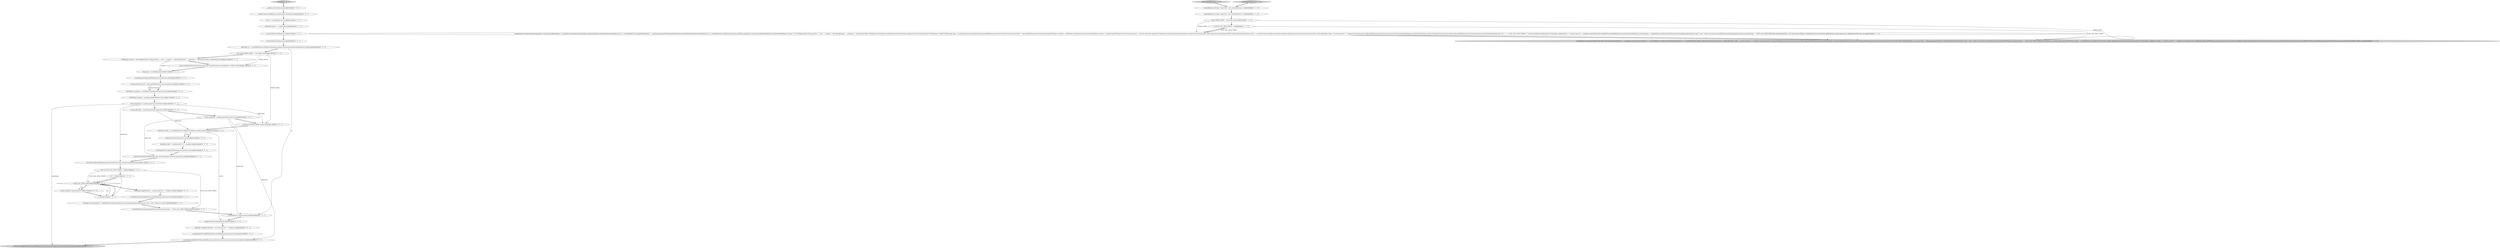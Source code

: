 digraph {
44 [style = filled, label = "ApiTokenProperty t = u.getProperty()@@@6@@@['0', '0', '1']", fillcolor = white, shape = ellipse image = "AAA0AAABBB3BBB"];
6 [style = filled, label = "rr.addStep(new Statement(){@Override public void evaluate(){JenkinsRule j = rr.jj.jenkins.setCrumbIssuer(null)j.jenkins.setSecurityRealm(j.createDummySecurityRealm())User u = User.getById(\"foo\",true)ApiTokenProperty t = u.getProperty()assertNotNull(t.getTokenStore())assertNotNull(t.getTokenStats())WebClient wc = j.createWebClient().withBasicCredentials(u.getId())wc.getOptions().setThrowExceptionOnFailingStatusCode(false)WebRequest request = new WebRequest(new URL(j.getURL() + \"user/\" + u.getId() + \"/descriptorByName/\" + .getName() + \"/generateNewToken\"),HttpMethod.POST)request.setRequestParameters(Collections.singletonList(new NameValuePair(\"newTokenName\",TOKEN_NAME)))Page page = wc.getPage(request)assertEquals(200,page.getWebResponse().getStatusCode())String responseContent = page.getWebResponse().getContentAsString()JSONObject jsonObject = JSONObject.fromObject(responseContent)JSONObject jsonData = jsonObject.getJSONObject(\"data\")String tokenName = jsonData.getString(\"tokenName\")tokenValue.set(jsonData.getString(\"tokenValue\"))tokenUuid.set(jsonData.getString(\"tokenUuid\"))assertEquals(TOKEN_NAME,tokenName)WebClient restWc = j.createWebClient().withBasicCredentials(u.getId(),tokenValue.get())checkUserIsConnected(restWc,u.getId())HtmlPage config = wc.goTo(u.getUrl() + \"/configure\")assertEquals(200,config.getWebResponse().getStatusCode())assertThat(config.getWebResponse().getContentAsString(),containsString(tokenUuid.get()))assertThat(config.getWebResponse().getContentAsString(),containsString(tokenName))for (int i = 1 i < NUM_CALL_WITH_TOKEN i++){restWc.goToXml(\"whoAmI/api/xml\")}HtmlPage configWithStats = wc.goTo(u.getUrl() + \"/configure\")assertEquals(200,configWithStats.getWebResponse().getStatusCode())HtmlSpan useCounterSpan = configWithStats.getDocumentElement().getOneHtmlElementByAttribute(\"span\",\"class\",\"token-use-counter\")assertThat(useCounterSpan.getTextContent(),containsString(\"\" + NUM_CALL_WITH_TOKEN))File apiTokenStatsFile = new File(u.getUserFolder(),\"apiTokenStats.xml\")assertTrue(\"apiTokenStats.xml file should exist\",apiTokenStatsFile.exists())}})@@@7@@@['1', '1', '0']", fillcolor = white, shape = ellipse image = "AAA0AAABBB1BBB"];
17 [style = filled, label = "assertThat(config.getWebResponse().getContentAsString(),containsString(tokenUuid))@@@26@@@['0', '0', '1']", fillcolor = white, shape = ellipse image = "AAA0AAABBB3BBB"];
11 [style = filled, label = "assertEquals(200,page.getWebResponse().getStatusCode())@@@14@@@['0', '0', '1']", fillcolor = white, shape = ellipse image = "AAA0AAABBB3BBB"];
24 [style = filled, label = "WebRequest request = new WebRequest(new URL(j.getURL() + \"user/\" + u.getId() + \"/descriptorByName/\" + .getName() + \"/generateNewToken\"),HttpMethod.POST)@@@11@@@['0', '0', '1']", fillcolor = white, shape = ellipse image = "AAA0AAABBB3BBB"];
27 [style = filled, label = "j.jenkins.setSecurityRealm(j.createDummySecurityRealm())@@@4@@@['0', '0', '1']", fillcolor = white, shape = ellipse image = "AAA0AAABBB3BBB"];
9 [style = filled, label = "restWc.goToXml(\"whoAmI/api/xml\")@@@32@@@['0', '0', '1']", fillcolor = white, shape = ellipse image = "AAA0AAABBB3BBB"];
0 [style = filled, label = "int NUM_CALL_WITH_TOKEN = 5@@@6@@@['1', '1', '0']", fillcolor = white, shape = ellipse image = "AAA0AAABBB1BBB"];
18 [style = filled, label = "assertNotNull(t.getTokenStore())@@@7@@@['0', '0', '1']", fillcolor = white, shape = ellipse image = "AAA0AAABBB3BBB"];
10 [style = filled, label = "final String TOKEN_NAME = \"New Token Name\"@@@10@@@['0', '0', '1']", fillcolor = white, shape = ellipse image = "AAA0AAABBB3BBB"];
32 [style = filled, label = "JSONObject jsonObject = JSONObject.fromObject(responseContent)@@@16@@@['0', '0', '1']", fillcolor = white, shape = ellipse image = "AAA0AAABBB3BBB"];
21 [style = filled, label = "request.setRequestParameters(Arrays.asList(new NameValuePair(\"newTokenName\",TOKEN_NAME)))@@@12@@@['0', '0', '1']", fillcolor = white, shape = ellipse image = "AAA0AAABBB3BBB"];
26 [style = filled, label = "String tokenName = jsonData.getString(\"tokenName\")@@@18@@@['0', '0', '1']", fillcolor = white, shape = ellipse image = "AAA0AAABBB3BBB"];
29 [style = filled, label = "HtmlPage configWithoutToken = wc.goTo(u.getUrl() + \"/configure\")@@@40@@@['0', '0', '1']", fillcolor = white, shape = ellipse image = "AAA0AAABBB3BBB"];
33 [style = filled, label = "HtmlSpan useCounterSpan = configWithStats.getDocumentElement().getOneHtmlElementByAttribute(\"span\",\"class\",\"token-use-counter\")@@@36@@@['0', '0', '1']", fillcolor = white, shape = ellipse image = "AAA0AAABBB3BBB"];
35 [style = filled, label = "assertThat(configWithoutToken.getWebResponse().getContentAsString(),not(containsString(tokenUuid)))@@@42@@@['0', '0', '1']", fillcolor = white, shape = ellipse image = "AAA0AAABBB3BBB"];
47 [style = filled, label = "assertEquals(200,configWithStats.getWebResponse().getStatusCode())@@@35@@@['0', '0', '1']", fillcolor = white, shape = ellipse image = "AAA0AAABBB3BBB"];
38 [style = filled, label = "JSONObject jsonData = jsonObject.getJSONObject(\"data\")@@@17@@@['0', '0', '1']", fillcolor = white, shape = ellipse image = "AAA0AAABBB3BBB"];
42 [style = filled, label = "WebClient restWc = j.createWebClient().withBasicCredentials(u.getId(),tokenValue)@@@22@@@['0', '0', '1']", fillcolor = white, shape = ellipse image = "AAA0AAABBB3BBB"];
5 [style = filled, label = "roundtripWithRestart['1', '0', '0']", fillcolor = lightgray, shape = diamond image = "AAA0AAABBB1BBB"];
15 [style = filled, label = "User u = User.getById(\"foo\",true)@@@5@@@['0', '0', '1']", fillcolor = white, shape = ellipse image = "AAA0AAABBB3BBB"];
8 [style = filled, label = "assertEquals(TOKEN_NAME,tokenName)@@@21@@@['0', '0', '1']", fillcolor = white, shape = ellipse image = "AAA0AAABBB3BBB"];
3 [style = filled, label = "AtomicReference<String> tokenUuid = new AtomicReference<>()@@@4@@@['1', '1', '0']", fillcolor = white, shape = ellipse image = "AAA0AAABBB1BBB"];
31 [style = filled, label = "Page page = wc.getPage(request)@@@13@@@['0', '0', '1']", fillcolor = white, shape = ellipse image = "AAA0AAABBB3BBB"];
2 [style = filled, label = "AtomicReference<String> tokenValue = new AtomicReference<>()@@@3@@@['1', '1', '0']", fillcolor = white, shape = ellipse image = "AAA0AAABBB1BBB"];
19 [style = filled, label = "String tokenUuid = jsonData.getString(\"tokenUuid\")@@@20@@@['0', '0', '1']", fillcolor = white, shape = ellipse image = "AAA0AAABBB3BBB"];
45 [style = filled, label = "revokeToken(wc,u.getId(),tokenUuid)@@@38@@@['0', '0', '1']", fillcolor = white, shape = ellipse image = "AAA0AAABBB3BBB"];
48 [style = filled, label = "String tokenValue = jsonData.getString(\"tokenValue\")@@@19@@@['0', '0', '1']", fillcolor = white, shape = ellipse image = "AAA0AAABBB3BBB"];
22 [style = filled, label = "String responseContent = page.getWebResponse().getContentAsString()@@@15@@@['0', '0', '1']", fillcolor = white, shape = ellipse image = "AAA0AAABBB3BBB"];
13 [style = filled, label = "final int NUM_CALL_WITH_TOKEN = 5@@@28@@@['0', '0', '1']", fillcolor = white, shape = ellipse image = "AAA0AAABBB3BBB"];
41 [style = filled, label = "assertThat(configWithoutToken.getWebResponse().getContentAsString(),not(containsString(tokenName)))@@@43@@@['0', '0', '1']", fillcolor = lightgray, shape = ellipse image = "AAA0AAABBB3BBB"];
12 [style = filled, label = "checkUserIsConnected(restWc,u.getId())@@@23@@@['0', '0', '1']", fillcolor = white, shape = ellipse image = "AAA0AAABBB3BBB"];
43 [style = filled, label = "WebClient wc = j.createWebClient().withBasicCredentials(u.getId()).withThrowExceptionOnFailingStatusCode(false)@@@9@@@['0', '0', '1']", fillcolor = white, shape = ellipse image = "AAA0AAABBB3BBB"];
39 [style = filled, label = "assertEquals(200,config.getWebResponse().getStatusCode())@@@25@@@['0', '0', '1']", fillcolor = white, shape = ellipse image = "AAA0AAABBB3BBB"];
7 [style = filled, label = "roundtripWithRestart['0', '1', '0']", fillcolor = lightgray, shape = diamond image = "AAA0AAABBB2BBB"];
40 [style = filled, label = "int i = 1@@@29@@@['0', '0', '1']", fillcolor = white, shape = ellipse image = "AAA0AAABBB3BBB"];
14 [style = filled, label = "HtmlPage config = wc.goTo(u.getUrl() + \"/configure\")@@@24@@@['0', '0', '1']", fillcolor = white, shape = ellipse image = "AAA0AAABBB3BBB"];
46 [style = filled, label = "j.jenkins.setCrumbIssuer(null)@@@3@@@['0', '0', '1']", fillcolor = white, shape = ellipse image = "AAA0AAABBB3BBB"];
36 [style = filled, label = "assertThat(config.getWebResponse().getContentAsString(),containsString(tokenName))@@@27@@@['0', '0', '1']", fillcolor = white, shape = ellipse image = "AAA0AAABBB3BBB"];
4 [style = filled, label = "rr.addStep(new Statement(){@Override public void evaluate(){JenkinsRule j = rr.jj.jenkins.setCrumbIssuer(null)User u = User.getById(\"foo\",false)assertNotNull(u)WebClient wc = j.createWebClient().login(u.getId())checkUserIsConnected(wc,u.getId())HtmlPage config = wc.goTo(u.getUrl() + \"/configure\")assertEquals(200,config.getWebResponse().getStatusCode())assertThat(config.getWebResponse().getContentAsString(),containsString(tokenUuid.get()))assertThat(config.getWebResponse().getContentAsString(),containsString(TOKEN_NAME))HtmlSpan useCounterSpan = config.getDocumentElement().getOneHtmlElementByAttribute(\"span\",\"class\",\"token-use-counter\")assertThat(useCounterSpan.getTextContent(),containsString(\"\" + NUM_CALL_WITH_TOKEN))revokeToken(wc,u.getId(),tokenUuid.get())WebClient restWc = j.createWebClient().withBasicCredentials(u.getId(),tokenValue.get())checkUserIsNotConnected(restWc)HtmlPage configWithoutToken = wc.goTo(u.getUrl() + \"/configure\")assertEquals(200,configWithoutToken.getWebResponse().getStatusCode())assertThat(configWithoutToken.getWebResponse().getContentAsString(),not(containsString(tokenUuid.get())))assertThat(configWithoutToken.getWebResponse().getContentAsString(),not(containsString(TOKEN_NAME)))}})@@@49@@@['1', '1', '0']", fillcolor = lightgray, shape = ellipse image = "AAA0AAABBB1BBB"];
28 [style = filled, label = "HtmlPage configWithStats = wc.goTo(u.getUrl() + \"/configure\")@@@34@@@['0', '0', '1']", fillcolor = white, shape = ellipse image = "AAA0AAABBB3BBB"];
1 [style = filled, label = "String TOKEN_NAME = \"New Token Name\"@@@5@@@['1', '1', '0']", fillcolor = white, shape = ellipse image = "AAA0AAABBB1BBB"];
30 [style = filled, label = "assertNotNull(t.getTokenStats())@@@8@@@['0', '0', '1']", fillcolor = white, shape = ellipse image = "AAA0AAABBB3BBB"];
37 [style = filled, label = "assertEquals(200,configWithoutToken.getWebResponse().getStatusCode())@@@41@@@['0', '0', '1']", fillcolor = white, shape = ellipse image = "AAA0AAABBB3BBB"];
34 [style = filled, label = "checkUserIsNotConnected(restWc)@@@39@@@['0', '0', '1']", fillcolor = white, shape = ellipse image = "AAA0AAABBB3BBB"];
16 [style = filled, label = "assertThat(useCounterSpan.getTextContent(),containsString(\"\" + NUM_CALL_WITH_TOKEN))@@@37@@@['0', '0', '1']", fillcolor = white, shape = ellipse image = "AAA0AAABBB3BBB"];
23 [style = filled, label = "i < NUM_CALL_WITH_TOKEN@@@30@@@['0', '0', '1']", fillcolor = white, shape = diamond image = "AAA0AAABBB3BBB"];
25 [style = filled, label = "roundtrip['0', '0', '1']", fillcolor = lightgray, shape = diamond image = "AAA0AAABBB3BBB"];
20 [style = filled, label = "i++@@@31@@@['0', '0', '1']", fillcolor = white, shape = ellipse image = "AAA0AAABBB3BBB"];
0->6 [style = bold, label=""];
5->2 [style = bold, label=""];
24->21 [style = bold, label=""];
38->26 [style = bold, label=""];
1->4 [style = solid, label="TOKEN_NAME"];
23->9 [style = bold, label=""];
20->23 [style = bold, label=""];
11->22 [style = bold, label=""];
39->17 [style = bold, label=""];
20->23 [style = solid, label="i"];
32->38 [style = bold, label=""];
31->11 [style = bold, label=""];
44->18 [style = bold, label=""];
10->24 [style = bold, label=""];
6->4 [style = bold, label=""];
24->31 [style = solid, label="request"];
19->35 [style = solid, label="tokenUuid"];
35->41 [style = bold, label=""];
40->23 [style = solid, label="i"];
8->42 [style = bold, label=""];
48->19 [style = bold, label=""];
47->33 [style = bold, label=""];
14->39 [style = bold, label=""];
12->14 [style = bold, label=""];
40->23 [style = bold, label=""];
30->43 [style = bold, label=""];
9->20 [style = bold, label=""];
29->37 [style = bold, label=""];
19->8 [style = bold, label=""];
46->27 [style = bold, label=""];
37->35 [style = bold, label=""];
26->41 [style = solid, label="tokenName"];
48->42 [style = solid, label="tokenValue"];
19->45 [style = solid, label="tokenUuid"];
42->34 [style = solid, label="restWc"];
43->10 [style = bold, label=""];
0->4 [style = solid, label="NUM_CALL_WITH_TOKEN"];
27->15 [style = bold, label=""];
10->21 [style = solid, label="TOKEN_NAME"];
13->16 [style = solid, label="NUM_CALL_WITH_TOKEN"];
13->40 [style = bold, label=""];
23->9 [style = dotted, label="true"];
45->34 [style = bold, label=""];
43->45 [style = solid, label="wc"];
3->1 [style = bold, label=""];
33->16 [style = bold, label=""];
2->3 [style = bold, label=""];
22->32 [style = bold, label=""];
15->44 [style = bold, label=""];
22->32 [style = solid, label="responseContent"];
17->36 [style = bold, label=""];
42->12 [style = bold, label=""];
36->13 [style = bold, label=""];
1->6 [style = solid, label="TOKEN_NAME"];
28->47 [style = bold, label=""];
26->36 [style = solid, label="tokenName"];
42->12 [style = solid, label="restWc"];
0->6 [style = solid, label="NUM_CALL_WITH_TOKEN"];
25->46 [style = bold, label=""];
23->28 [style = bold, label=""];
34->29 [style = bold, label=""];
10->8 [style = solid, label="TOKEN_NAME"];
26->8 [style = solid, label="tokenName"];
40->20 [style = solid, label="i"];
16->45 [style = bold, label=""];
13->23 [style = solid, label="NUM_CALL_WITH_TOKEN"];
26->48 [style = bold, label=""];
18->30 [style = bold, label=""];
21->31 [style = bold, label=""];
23->20 [style = dotted, label="true"];
19->17 [style = solid, label="tokenUuid"];
6->4 [style = solid, label="j"];
1->0 [style = bold, label=""];
7->2 [style = bold, label=""];
}
